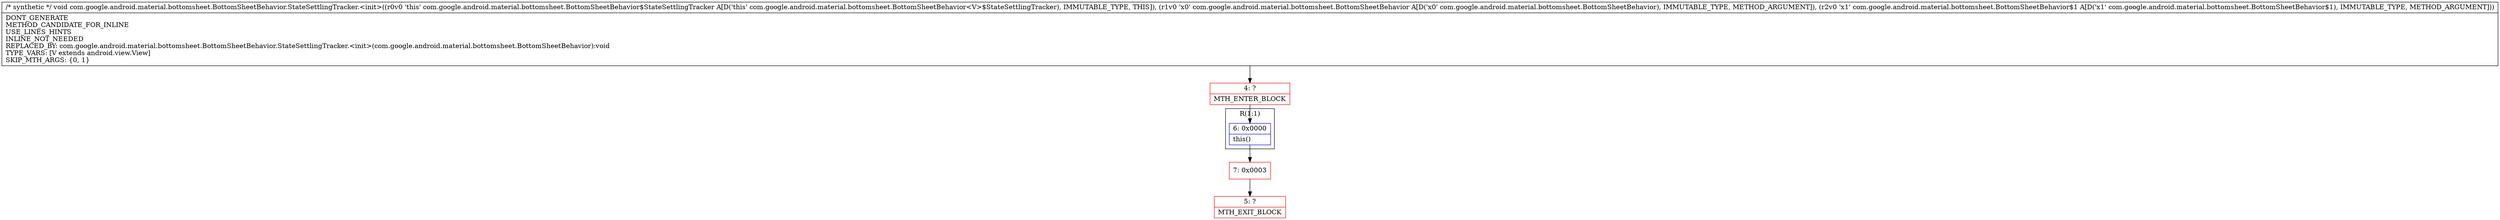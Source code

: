 digraph "CFG forcom.google.android.material.bottomsheet.BottomSheetBehavior.StateSettlingTracker.\<init\>(Lcom\/google\/android\/material\/bottomsheet\/BottomSheetBehavior;Lcom\/google\/android\/material\/bottomsheet\/BottomSheetBehavior$1;)V" {
subgraph cluster_Region_1282586946 {
label = "R(1:1)";
node [shape=record,color=blue];
Node_6 [shape=record,label="{6\:\ 0x0000|this()\l}"];
}
Node_4 [shape=record,color=red,label="{4\:\ ?|MTH_ENTER_BLOCK\l}"];
Node_7 [shape=record,color=red,label="{7\:\ 0x0003}"];
Node_5 [shape=record,color=red,label="{5\:\ ?|MTH_EXIT_BLOCK\l}"];
MethodNode[shape=record,label="{\/* synthetic *\/ void com.google.android.material.bottomsheet.BottomSheetBehavior.StateSettlingTracker.\<init\>((r0v0 'this' com.google.android.material.bottomsheet.BottomSheetBehavior$StateSettlingTracker A[D('this' com.google.android.material.bottomsheet.BottomSheetBehavior\<V\>$StateSettlingTracker), IMMUTABLE_TYPE, THIS]), (r1v0 'x0' com.google.android.material.bottomsheet.BottomSheetBehavior A[D('x0' com.google.android.material.bottomsheet.BottomSheetBehavior), IMMUTABLE_TYPE, METHOD_ARGUMENT]), (r2v0 'x1' com.google.android.material.bottomsheet.BottomSheetBehavior$1 A[D('x1' com.google.android.material.bottomsheet.BottomSheetBehavior$1), IMMUTABLE_TYPE, METHOD_ARGUMENT]))  | DONT_GENERATE\lMETHOD_CANDIDATE_FOR_INLINE\lUSE_LINES_HINTS\lINLINE_NOT_NEEDED\lREPLACED_BY: com.google.android.material.bottomsheet.BottomSheetBehavior.StateSettlingTracker.\<init\>(com.google.android.material.bottomsheet.BottomSheetBehavior):void\lTYPE_VARS: [V extends android.view.View]\lSKIP_MTH_ARGS: \{0, 1\}\l}"];
MethodNode -> Node_4;Node_6 -> Node_7;
Node_4 -> Node_6;
Node_7 -> Node_5;
}

